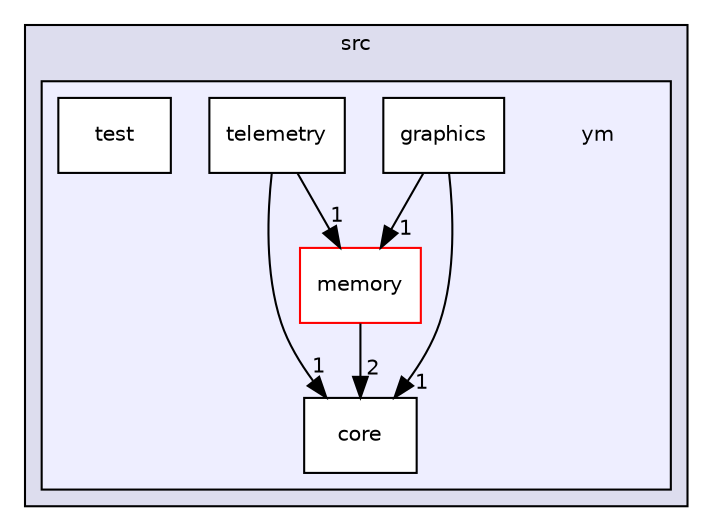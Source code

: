 digraph "src/ym" {
  compound=true
  node [ fontsize="10", fontname="Helvetica"];
  edge [ labelfontsize="10", labelfontname="Helvetica"];
  subgraph clusterdir_3a5b05fd5f4a99577137d20ebb9fb290 {
    graph [ bgcolor="#ddddee", pencolor="black", label="src" fontname="Helvetica", fontsize="10", URL="dir_3a5b05fd5f4a99577137d20ebb9fb290.html"]
  subgraph clusterdir_ab07ab894b4828d180c7bd77e2c0d6d3 {
    graph [ bgcolor="#eeeeff", pencolor="black", label="" URL="dir_ab07ab894b4828d180c7bd77e2c0d6d3.html"];
    dir_ab07ab894b4828d180c7bd77e2c0d6d3 [shape=plaintext label="ym"];
    dir_1b027d0a4a4fb1551b98cfcd70e906a5 [shape=box label="core" color="black" fillcolor="white" style="filled" URL="dir_1b027d0a4a4fb1551b98cfcd70e906a5.html"];
    dir_b2bff52443248069b8628350311e6f63 [shape=box label="graphics" color="black" fillcolor="white" style="filled" URL="dir_b2bff52443248069b8628350311e6f63.html"];
    dir_7fdedd82c5e42399d95547e32f8ea8d7 [shape=box label="memory" color="red" fillcolor="white" style="filled" URL="dir_7fdedd82c5e42399d95547e32f8ea8d7.html"];
    dir_dd8ff4f193ae4ddd05d7d85ff15c14f1 [shape=box label="telemetry" color="black" fillcolor="white" style="filled" URL="dir_dd8ff4f193ae4ddd05d7d85ff15c14f1.html"];
    dir_9f1b2fca53d0a6d29f1ad5fc2d0b87f0 [shape=box label="test" color="black" fillcolor="white" style="filled" URL="dir_9f1b2fca53d0a6d29f1ad5fc2d0b87f0.html"];
  }
  }
  dir_dd8ff4f193ae4ddd05d7d85ff15c14f1->dir_7fdedd82c5e42399d95547e32f8ea8d7 [headlabel="1", labeldistance=1.5 headhref="dir_000006_000004.html"];
  dir_dd8ff4f193ae4ddd05d7d85ff15c14f1->dir_1b027d0a4a4fb1551b98cfcd70e906a5 [headlabel="1", labeldistance=1.5 headhref="dir_000006_000002.html"];
  dir_7fdedd82c5e42399d95547e32f8ea8d7->dir_1b027d0a4a4fb1551b98cfcd70e906a5 [headlabel="2", labeldistance=1.5 headhref="dir_000004_000002.html"];
  dir_b2bff52443248069b8628350311e6f63->dir_7fdedd82c5e42399d95547e32f8ea8d7 [headlabel="1", labeldistance=1.5 headhref="dir_000003_000004.html"];
  dir_b2bff52443248069b8628350311e6f63->dir_1b027d0a4a4fb1551b98cfcd70e906a5 [headlabel="1", labeldistance=1.5 headhref="dir_000003_000002.html"];
}
